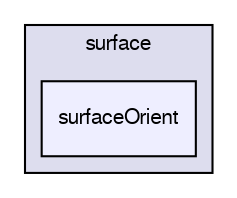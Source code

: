 digraph "applications/utilities/surface/surfaceOrient" {
  bgcolor=transparent;
  compound=true
  node [ fontsize="10", fontname="FreeSans"];
  edge [ labelfontsize="10", labelfontname="FreeSans"];
  subgraph clusterdir_f17de662d5fa06afbf0442aecb6ca0a0 {
    graph [ bgcolor="#ddddee", pencolor="black", label="surface" fontname="FreeSans", fontsize="10", URL="dir_f17de662d5fa06afbf0442aecb6ca0a0.html"]
  dir_fb3c40d5c43f6342c36bdfaedd3cf3bc [shape=box, label="surfaceOrient", style="filled", fillcolor="#eeeeff", pencolor="black", URL="dir_fb3c40d5c43f6342c36bdfaedd3cf3bc.html"];
  }
}
